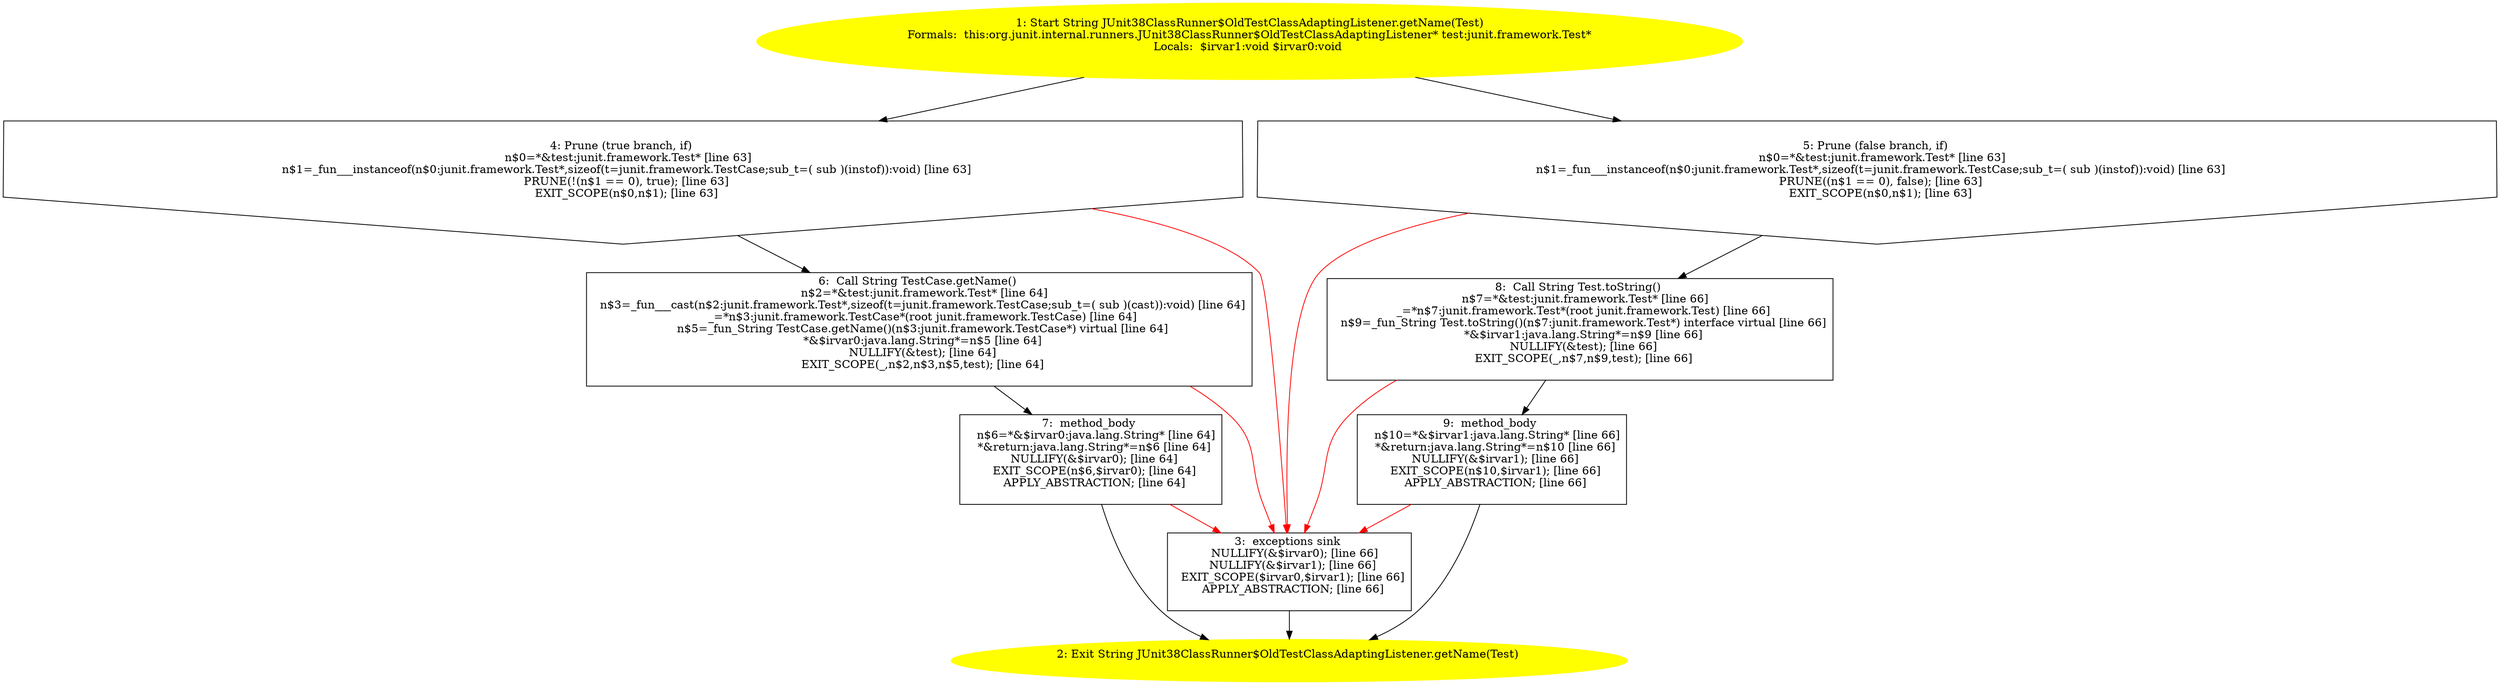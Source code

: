 /* @generated */
digraph cfg {
"org.junit.internal.runners.JUnit38ClassRunner$OldTestClassAdaptingListener.getName(junit.framework.T.8e8727f86a0fcdd30b4dd629dfaa9adf_1" [label="1: Start String JUnit38ClassRunner$OldTestClassAdaptingListener.getName(Test)\nFormals:  this:org.junit.internal.runners.JUnit38ClassRunner$OldTestClassAdaptingListener* test:junit.framework.Test*\nLocals:  $irvar1:void $irvar0:void \n  " color=yellow style=filled]
	

	 "org.junit.internal.runners.JUnit38ClassRunner$OldTestClassAdaptingListener.getName(junit.framework.T.8e8727f86a0fcdd30b4dd629dfaa9adf_1" -> "org.junit.internal.runners.JUnit38ClassRunner$OldTestClassAdaptingListener.getName(junit.framework.T.8e8727f86a0fcdd30b4dd629dfaa9adf_4" ;
	 "org.junit.internal.runners.JUnit38ClassRunner$OldTestClassAdaptingListener.getName(junit.framework.T.8e8727f86a0fcdd30b4dd629dfaa9adf_1" -> "org.junit.internal.runners.JUnit38ClassRunner$OldTestClassAdaptingListener.getName(junit.framework.T.8e8727f86a0fcdd30b4dd629dfaa9adf_5" ;
"org.junit.internal.runners.JUnit38ClassRunner$OldTestClassAdaptingListener.getName(junit.framework.T.8e8727f86a0fcdd30b4dd629dfaa9adf_2" [label="2: Exit String JUnit38ClassRunner$OldTestClassAdaptingListener.getName(Test) \n  " color=yellow style=filled]
	

"org.junit.internal.runners.JUnit38ClassRunner$OldTestClassAdaptingListener.getName(junit.framework.T.8e8727f86a0fcdd30b4dd629dfaa9adf_3" [label="3:  exceptions sink \n   NULLIFY(&$irvar0); [line 66]\n  NULLIFY(&$irvar1); [line 66]\n  EXIT_SCOPE($irvar0,$irvar1); [line 66]\n  APPLY_ABSTRACTION; [line 66]\n " shape="box"]
	

	 "org.junit.internal.runners.JUnit38ClassRunner$OldTestClassAdaptingListener.getName(junit.framework.T.8e8727f86a0fcdd30b4dd629dfaa9adf_3" -> "org.junit.internal.runners.JUnit38ClassRunner$OldTestClassAdaptingListener.getName(junit.framework.T.8e8727f86a0fcdd30b4dd629dfaa9adf_2" ;
"org.junit.internal.runners.JUnit38ClassRunner$OldTestClassAdaptingListener.getName(junit.framework.T.8e8727f86a0fcdd30b4dd629dfaa9adf_4" [label="4: Prune (true branch, if) \n   n$0=*&test:junit.framework.Test* [line 63]\n  n$1=_fun___instanceof(n$0:junit.framework.Test*,sizeof(t=junit.framework.TestCase;sub_t=( sub )(instof)):void) [line 63]\n  PRUNE(!(n$1 == 0), true); [line 63]\n  EXIT_SCOPE(n$0,n$1); [line 63]\n " shape="invhouse"]
	

	 "org.junit.internal.runners.JUnit38ClassRunner$OldTestClassAdaptingListener.getName(junit.framework.T.8e8727f86a0fcdd30b4dd629dfaa9adf_4" -> "org.junit.internal.runners.JUnit38ClassRunner$OldTestClassAdaptingListener.getName(junit.framework.T.8e8727f86a0fcdd30b4dd629dfaa9adf_6" ;
	 "org.junit.internal.runners.JUnit38ClassRunner$OldTestClassAdaptingListener.getName(junit.framework.T.8e8727f86a0fcdd30b4dd629dfaa9adf_4" -> "org.junit.internal.runners.JUnit38ClassRunner$OldTestClassAdaptingListener.getName(junit.framework.T.8e8727f86a0fcdd30b4dd629dfaa9adf_3" [color="red" ];
"org.junit.internal.runners.JUnit38ClassRunner$OldTestClassAdaptingListener.getName(junit.framework.T.8e8727f86a0fcdd30b4dd629dfaa9adf_5" [label="5: Prune (false branch, if) \n   n$0=*&test:junit.framework.Test* [line 63]\n  n$1=_fun___instanceof(n$0:junit.framework.Test*,sizeof(t=junit.framework.TestCase;sub_t=( sub )(instof)):void) [line 63]\n  PRUNE((n$1 == 0), false); [line 63]\n  EXIT_SCOPE(n$0,n$1); [line 63]\n " shape="invhouse"]
	

	 "org.junit.internal.runners.JUnit38ClassRunner$OldTestClassAdaptingListener.getName(junit.framework.T.8e8727f86a0fcdd30b4dd629dfaa9adf_5" -> "org.junit.internal.runners.JUnit38ClassRunner$OldTestClassAdaptingListener.getName(junit.framework.T.8e8727f86a0fcdd30b4dd629dfaa9adf_8" ;
	 "org.junit.internal.runners.JUnit38ClassRunner$OldTestClassAdaptingListener.getName(junit.framework.T.8e8727f86a0fcdd30b4dd629dfaa9adf_5" -> "org.junit.internal.runners.JUnit38ClassRunner$OldTestClassAdaptingListener.getName(junit.framework.T.8e8727f86a0fcdd30b4dd629dfaa9adf_3" [color="red" ];
"org.junit.internal.runners.JUnit38ClassRunner$OldTestClassAdaptingListener.getName(junit.framework.T.8e8727f86a0fcdd30b4dd629dfaa9adf_6" [label="6:  Call String TestCase.getName() \n   n$2=*&test:junit.framework.Test* [line 64]\n  n$3=_fun___cast(n$2:junit.framework.Test*,sizeof(t=junit.framework.TestCase;sub_t=( sub )(cast)):void) [line 64]\n  _=*n$3:junit.framework.TestCase*(root junit.framework.TestCase) [line 64]\n  n$5=_fun_String TestCase.getName()(n$3:junit.framework.TestCase*) virtual [line 64]\n  *&$irvar0:java.lang.String*=n$5 [line 64]\n  NULLIFY(&test); [line 64]\n  EXIT_SCOPE(_,n$2,n$3,n$5,test); [line 64]\n " shape="box"]
	

	 "org.junit.internal.runners.JUnit38ClassRunner$OldTestClassAdaptingListener.getName(junit.framework.T.8e8727f86a0fcdd30b4dd629dfaa9adf_6" -> "org.junit.internal.runners.JUnit38ClassRunner$OldTestClassAdaptingListener.getName(junit.framework.T.8e8727f86a0fcdd30b4dd629dfaa9adf_7" ;
	 "org.junit.internal.runners.JUnit38ClassRunner$OldTestClassAdaptingListener.getName(junit.framework.T.8e8727f86a0fcdd30b4dd629dfaa9adf_6" -> "org.junit.internal.runners.JUnit38ClassRunner$OldTestClassAdaptingListener.getName(junit.framework.T.8e8727f86a0fcdd30b4dd629dfaa9adf_3" [color="red" ];
"org.junit.internal.runners.JUnit38ClassRunner$OldTestClassAdaptingListener.getName(junit.framework.T.8e8727f86a0fcdd30b4dd629dfaa9adf_7" [label="7:  method_body \n   n$6=*&$irvar0:java.lang.String* [line 64]\n  *&return:java.lang.String*=n$6 [line 64]\n  NULLIFY(&$irvar0); [line 64]\n  EXIT_SCOPE(n$6,$irvar0); [line 64]\n  APPLY_ABSTRACTION; [line 64]\n " shape="box"]
	

	 "org.junit.internal.runners.JUnit38ClassRunner$OldTestClassAdaptingListener.getName(junit.framework.T.8e8727f86a0fcdd30b4dd629dfaa9adf_7" -> "org.junit.internal.runners.JUnit38ClassRunner$OldTestClassAdaptingListener.getName(junit.framework.T.8e8727f86a0fcdd30b4dd629dfaa9adf_2" ;
	 "org.junit.internal.runners.JUnit38ClassRunner$OldTestClassAdaptingListener.getName(junit.framework.T.8e8727f86a0fcdd30b4dd629dfaa9adf_7" -> "org.junit.internal.runners.JUnit38ClassRunner$OldTestClassAdaptingListener.getName(junit.framework.T.8e8727f86a0fcdd30b4dd629dfaa9adf_3" [color="red" ];
"org.junit.internal.runners.JUnit38ClassRunner$OldTestClassAdaptingListener.getName(junit.framework.T.8e8727f86a0fcdd30b4dd629dfaa9adf_8" [label="8:  Call String Test.toString() \n   n$7=*&test:junit.framework.Test* [line 66]\n  _=*n$7:junit.framework.Test*(root junit.framework.Test) [line 66]\n  n$9=_fun_String Test.toString()(n$7:junit.framework.Test*) interface virtual [line 66]\n  *&$irvar1:java.lang.String*=n$9 [line 66]\n  NULLIFY(&test); [line 66]\n  EXIT_SCOPE(_,n$7,n$9,test); [line 66]\n " shape="box"]
	

	 "org.junit.internal.runners.JUnit38ClassRunner$OldTestClassAdaptingListener.getName(junit.framework.T.8e8727f86a0fcdd30b4dd629dfaa9adf_8" -> "org.junit.internal.runners.JUnit38ClassRunner$OldTestClassAdaptingListener.getName(junit.framework.T.8e8727f86a0fcdd30b4dd629dfaa9adf_9" ;
	 "org.junit.internal.runners.JUnit38ClassRunner$OldTestClassAdaptingListener.getName(junit.framework.T.8e8727f86a0fcdd30b4dd629dfaa9adf_8" -> "org.junit.internal.runners.JUnit38ClassRunner$OldTestClassAdaptingListener.getName(junit.framework.T.8e8727f86a0fcdd30b4dd629dfaa9adf_3" [color="red" ];
"org.junit.internal.runners.JUnit38ClassRunner$OldTestClassAdaptingListener.getName(junit.framework.T.8e8727f86a0fcdd30b4dd629dfaa9adf_9" [label="9:  method_body \n   n$10=*&$irvar1:java.lang.String* [line 66]\n  *&return:java.lang.String*=n$10 [line 66]\n  NULLIFY(&$irvar1); [line 66]\n  EXIT_SCOPE(n$10,$irvar1); [line 66]\n  APPLY_ABSTRACTION; [line 66]\n " shape="box"]
	

	 "org.junit.internal.runners.JUnit38ClassRunner$OldTestClassAdaptingListener.getName(junit.framework.T.8e8727f86a0fcdd30b4dd629dfaa9adf_9" -> "org.junit.internal.runners.JUnit38ClassRunner$OldTestClassAdaptingListener.getName(junit.framework.T.8e8727f86a0fcdd30b4dd629dfaa9adf_2" ;
	 "org.junit.internal.runners.JUnit38ClassRunner$OldTestClassAdaptingListener.getName(junit.framework.T.8e8727f86a0fcdd30b4dd629dfaa9adf_9" -> "org.junit.internal.runners.JUnit38ClassRunner$OldTestClassAdaptingListener.getName(junit.framework.T.8e8727f86a0fcdd30b4dd629dfaa9adf_3" [color="red" ];
}
